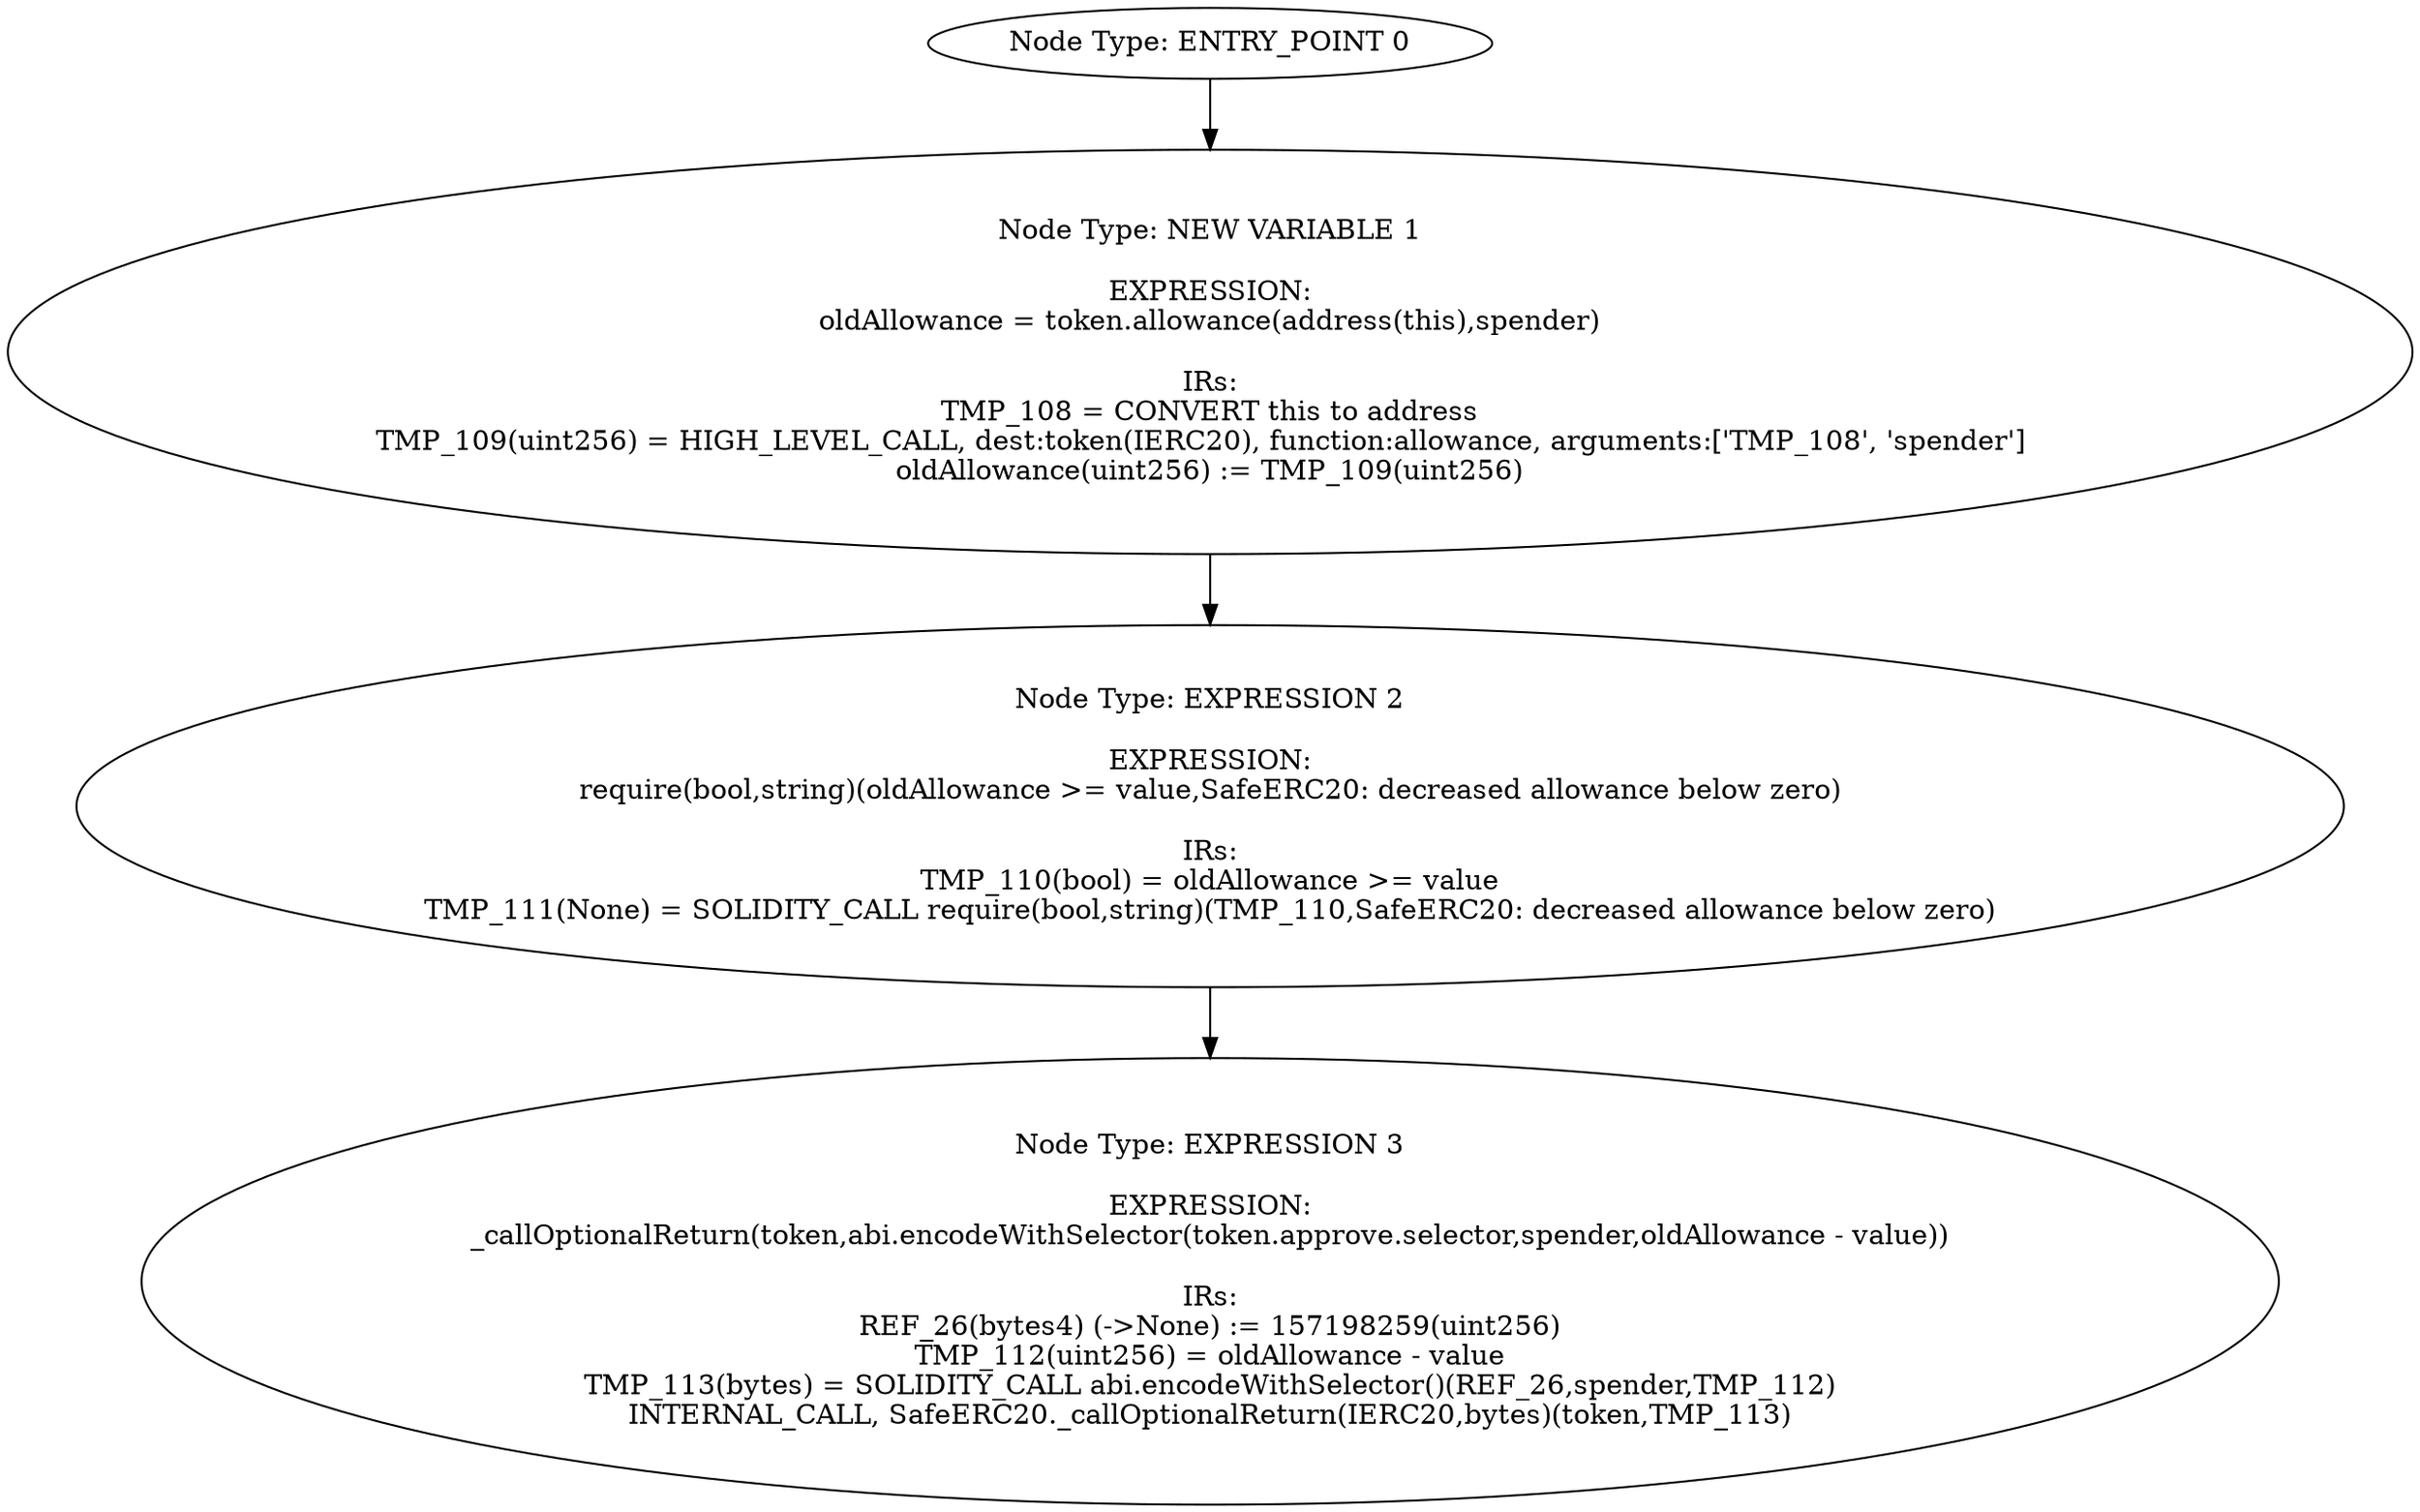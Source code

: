 digraph{
0[label="Node Type: ENTRY_POINT 0
"];
0->1;
1[label="Node Type: NEW VARIABLE 1

EXPRESSION:
oldAllowance = token.allowance(address(this),spender)

IRs:
TMP_108 = CONVERT this to address
TMP_109(uint256) = HIGH_LEVEL_CALL, dest:token(IERC20), function:allowance, arguments:['TMP_108', 'spender']  
oldAllowance(uint256) := TMP_109(uint256)"];
1->2;
2[label="Node Type: EXPRESSION 2

EXPRESSION:
require(bool,string)(oldAllowance >= value,SafeERC20: decreased allowance below zero)

IRs:
TMP_110(bool) = oldAllowance >= value
TMP_111(None) = SOLIDITY_CALL require(bool,string)(TMP_110,SafeERC20: decreased allowance below zero)"];
2->3;
3[label="Node Type: EXPRESSION 3

EXPRESSION:
_callOptionalReturn(token,abi.encodeWithSelector(token.approve.selector,spender,oldAllowance - value))

IRs:
REF_26(bytes4) (->None) := 157198259(uint256)
TMP_112(uint256) = oldAllowance - value
TMP_113(bytes) = SOLIDITY_CALL abi.encodeWithSelector()(REF_26,spender,TMP_112)
INTERNAL_CALL, SafeERC20._callOptionalReturn(IERC20,bytes)(token,TMP_113)"];
}
